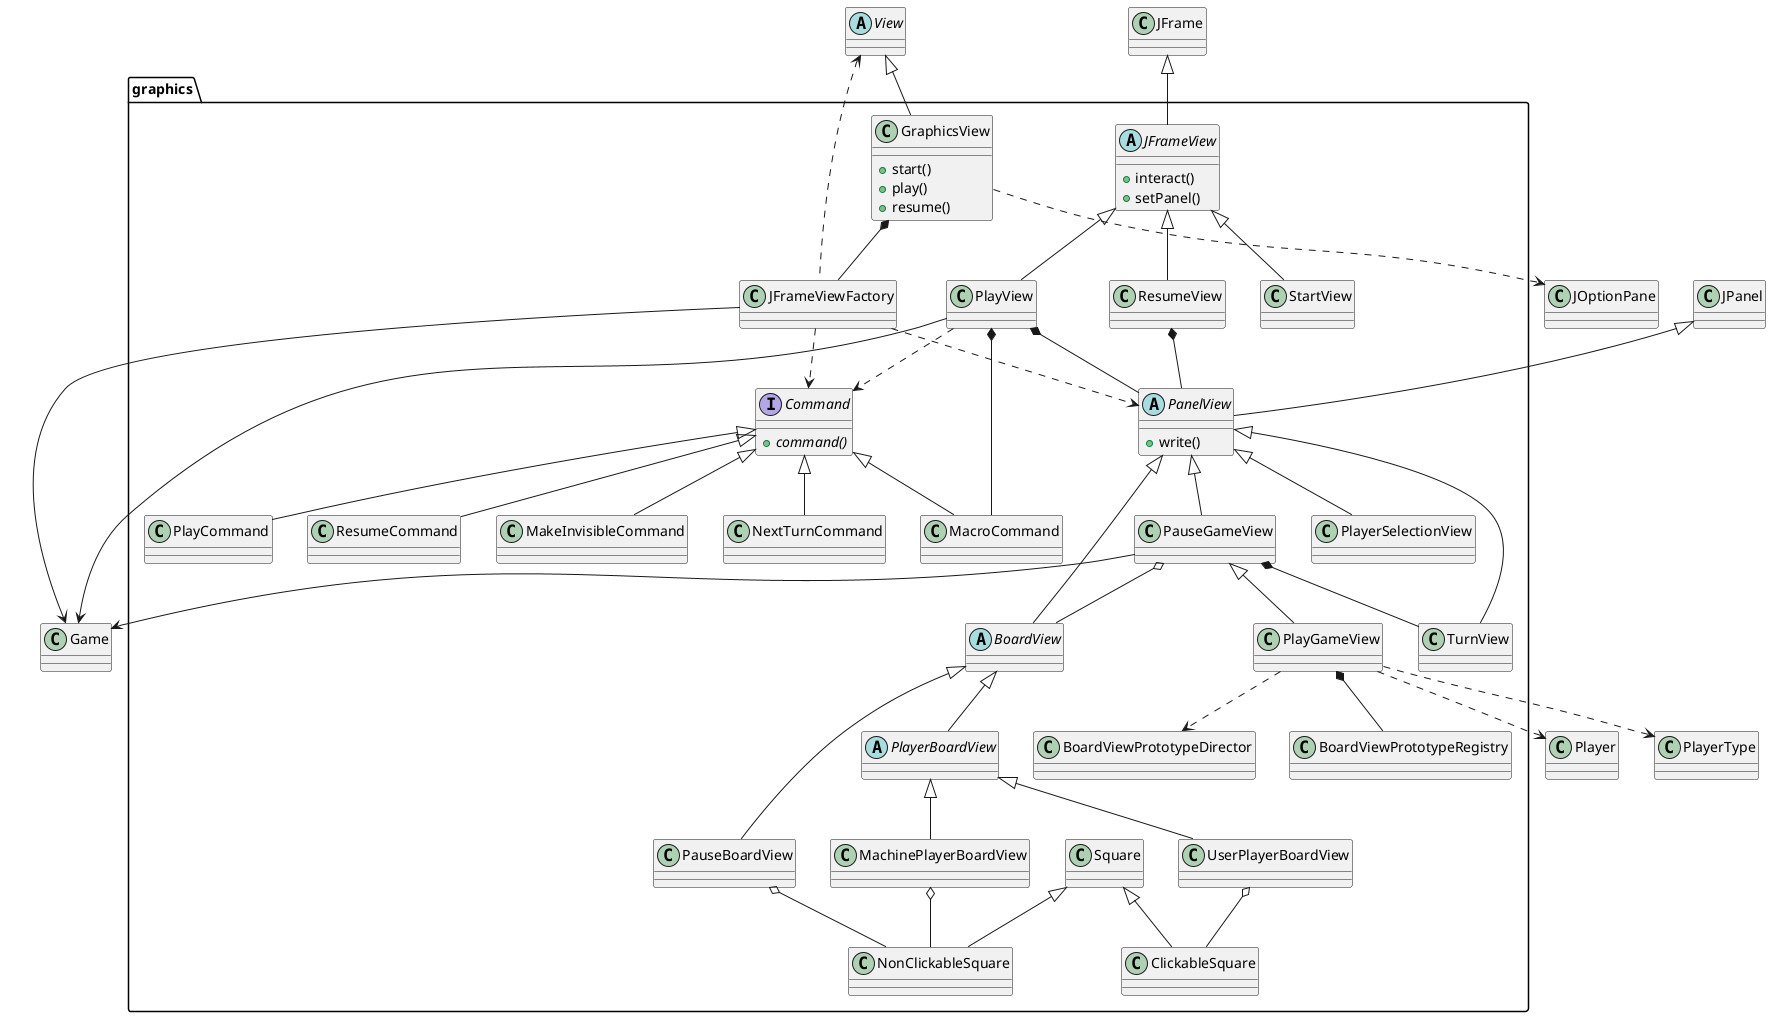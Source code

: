 @startuml connect4.connect4.views.graphics
abstract class graphics.BoardView
class graphics.BoardViewPrototypeDirector
class graphics.BoardViewPrototypeRegistry
interface graphics.Command
abstract class graphics.JFrameView
class graphics.JFrameViewFactory
class graphics.GraphicsView
class graphics.MachinePlayerBoardView
class graphics.MacroCommand
class graphics.MakeInvisibleCommand
class graphics.NextTurnCommand
class graphics.PlayCommand
class graphics.PlayerSelectionView
class graphics.PlayView
class graphics.ResumeView
class graphics.ResumeCommand
class graphics.Square
class graphics.ClickableSquare
class graphics.NonClickableSquare
class graphics.StartView
class graphics.TurnView
class graphics.UserPlayerBoardView
class graphics.PauseBoardView
abstract class graphics.PanelView
class graphics.PauseGameView
class graphics.PlayGameView
abstract class graphics.PlayerBoardView


GraphicsView *-- JFrameViewFactory
abstract class View
View <|-- GraphicsView
class Game
class JOptionPane
GraphicsView ..> JOptionPane

JFrameView <|-- StartView
JFrameView <|-- PlayView
JFrameView <|-- ResumeView
class JFrame
JFrame <|-- JFrameView
PlayView --> Game
PlayView *-- PanelView
PlayView ..> Command
PlayView *-- MacroCommand
PlayGameView ..> Player
PlayGameView ..> PlayerType

ResumeView *-- PanelView

JFrameViewFactory --> Game
View <..JFrameViewFactory
JFrameViewFactory ..> Command
JFrameViewFactory ..> PanelView

Command <|-- MacroCommand
Command <|-- MakeInvisibleCommand
Command <|-- NextTurnCommand
Command <|-- PlayCommand
Command <|-- ResumeCommand

BoardView <|-- PlayerBoardView
PlayerBoardView <|-- MachinePlayerBoardView
PlayerBoardView <|-- UserPlayerBoardView
BoardView <|-- PauseBoardView

JPanel <|-- PanelView
PanelView <|-- BoardView
PanelView <|-- PlayerSelectionView
PanelView <|-- TurnView
PanelView <|-- PauseGameView

PauseGameView --> Game
PauseGameView o-- BoardView
PauseGameView *-- TurnView
PauseGameView <|-- PlayGameView
PlayGameView *-- BoardViewPrototypeRegistry
PlayGameView ..> BoardViewPrototypeDirector

MachinePlayerBoardView o-- NonClickableSquare
UserPlayerBoardView o-- ClickableSquare
PauseBoardView o-- NonClickableSquare

Square <|-- ClickableSquare
Square <|-- NonClickableSquare

GraphicsView : +start()
GraphicsView : +play()
GraphicsView : +resume()

JFrameView : +interact()
JFrameView : +setPanel()

PanelView : +write()

Command : {abstract} +command()

@enduml